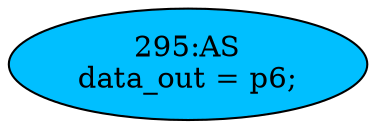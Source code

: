 strict digraph "" {
	node [label="\N"];
	"295:AS"	 [ast="<pyverilog.vparser.ast.Assign object at 0x7f407842bb50>",
		def_var="['data_out']",
		fillcolor=deepskyblue,
		label="295:AS
data_out = p6;",
		statements="[]",
		style=filled,
		typ=Assign,
		use_var="['p6']"];
}
